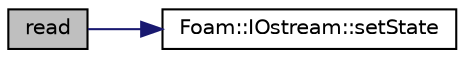 digraph "read"
{
  bgcolor="transparent";
  edge [fontname="Helvetica",fontsize="10",labelfontname="Helvetica",labelfontsize="10"];
  node [fontname="Helvetica",fontsize="10",shape=record];
  rankdir="LR";
  Node5174 [label="read",height=0.2,width=0.4,color="black", fillcolor="grey75", style="filled", fontcolor="black"];
  Node5174 -> Node5175 [color="midnightblue",fontsize="10",style="solid",fontname="Helvetica"];
  Node5175 [label="Foam::IOstream::setState",height=0.2,width=0.4,color="black",URL="$a27333.html#a6dc7caf4da073fce8946c51af8d81dee",tooltip="Set stream state. "];
}
